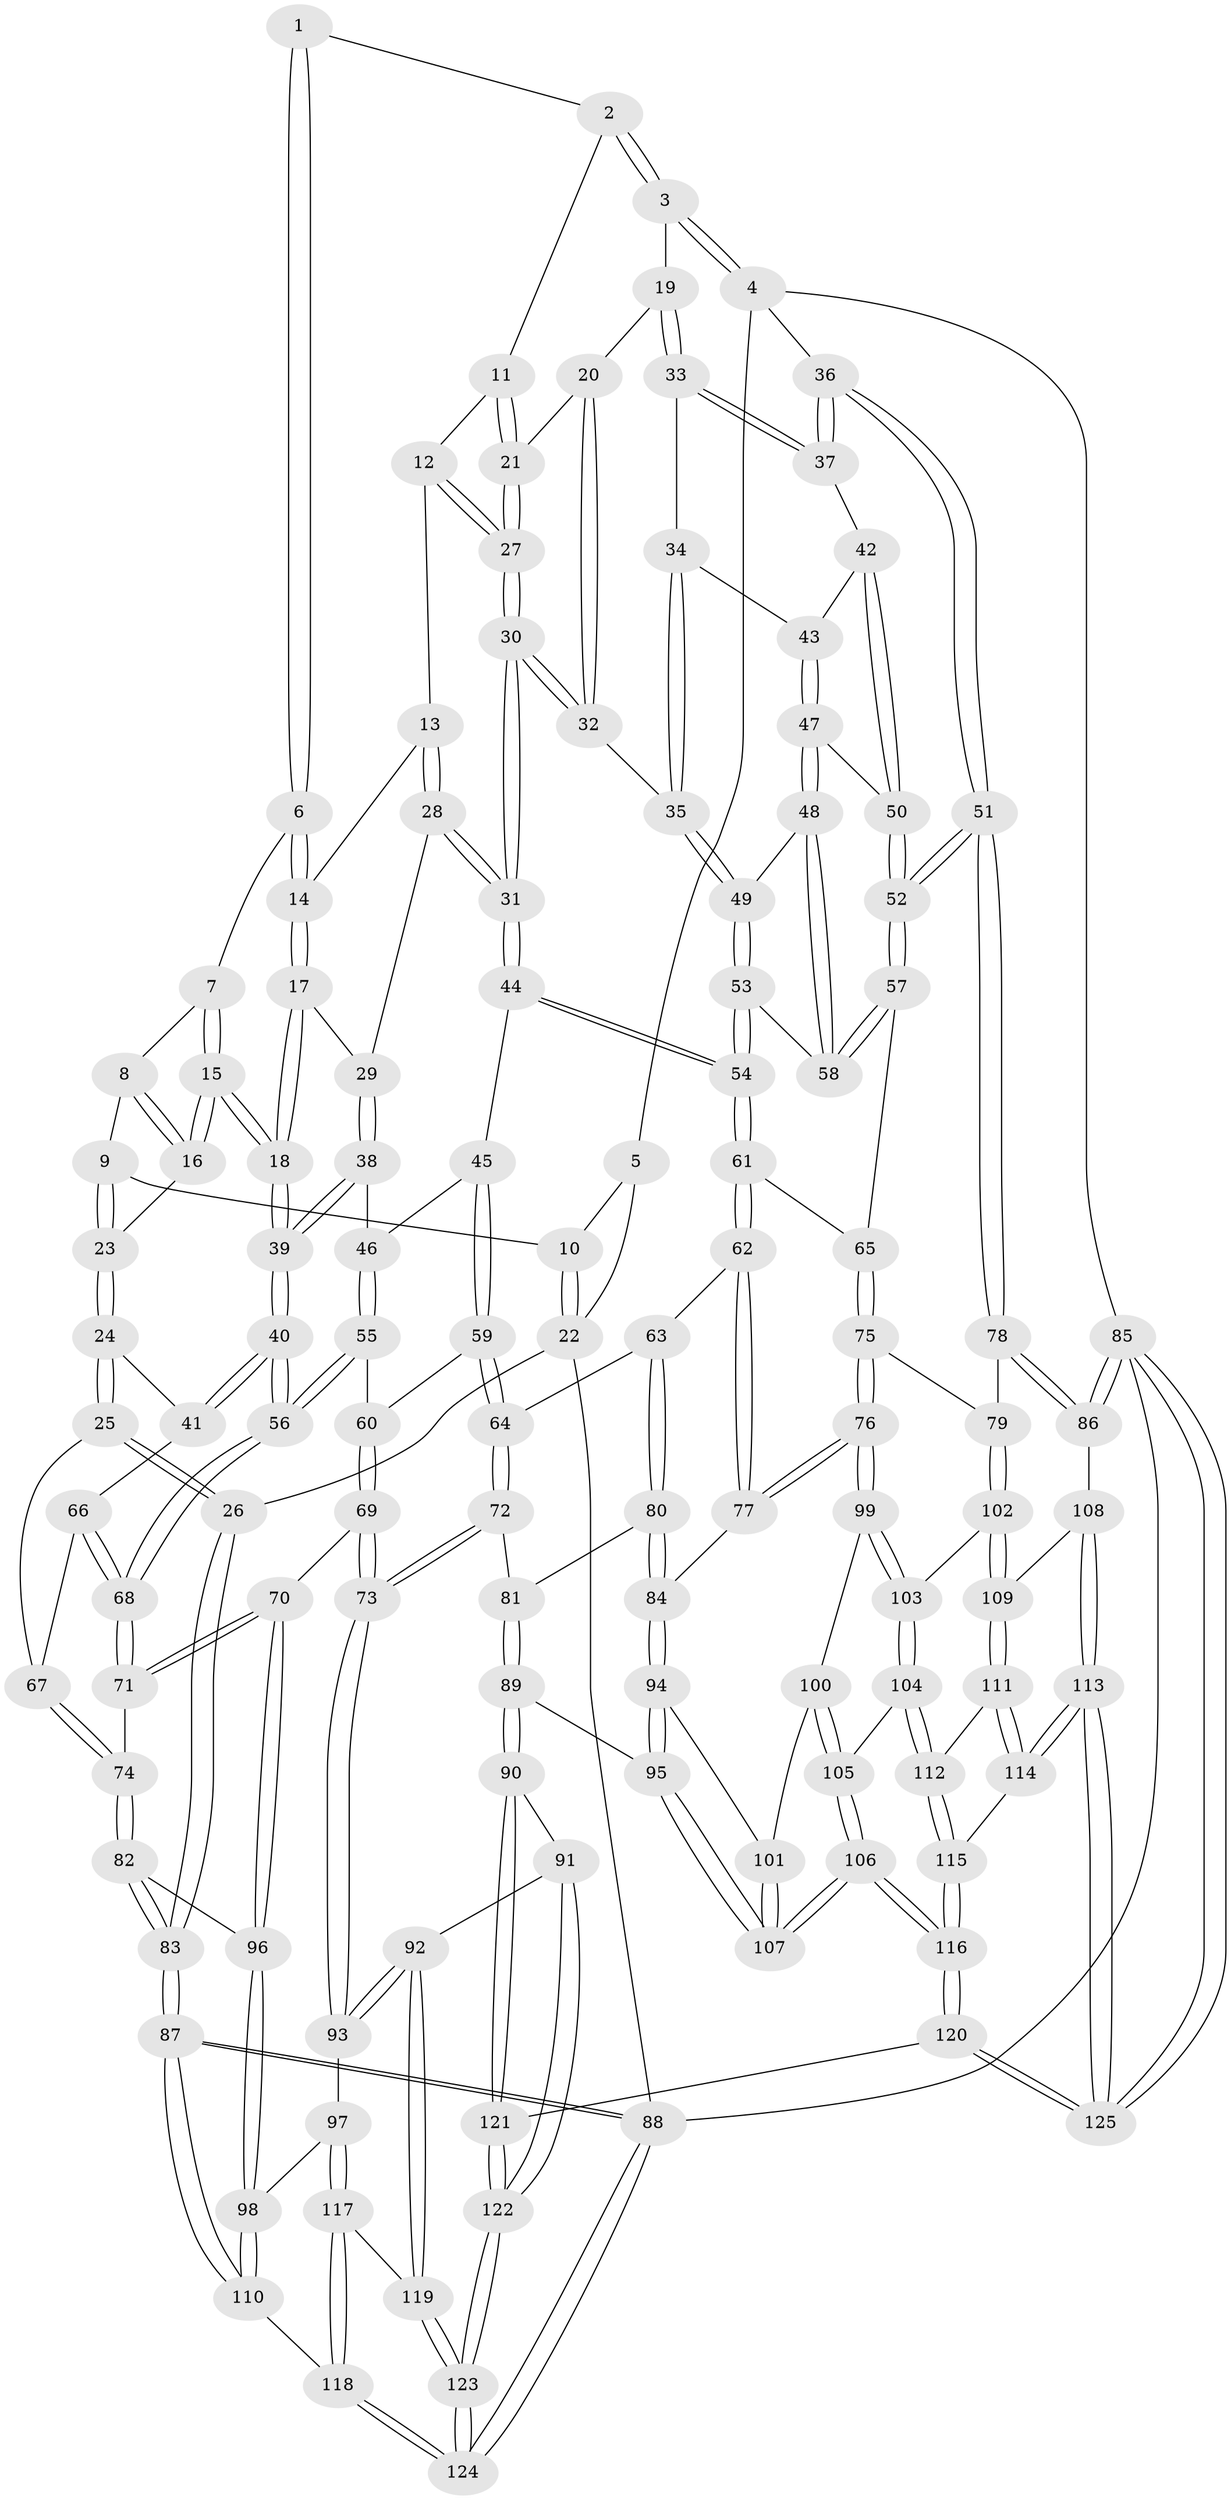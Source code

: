 // coarse degree distribution, {7: 0.04, 4: 0.38, 5: 0.28, 2: 0.04, 3: 0.12, 6: 0.12, 8: 0.02}
// Generated by graph-tools (version 1.1) at 2025/21/03/04/25 18:21:43]
// undirected, 125 vertices, 309 edges
graph export_dot {
graph [start="1"]
  node [color=gray90,style=filled];
  1 [pos="+0.4670041059764962+0"];
  2 [pos="+0.5957022236255741+0"];
  3 [pos="+1+0"];
  4 [pos="+1+0"];
  5 [pos="+0.06559261129504118+0"];
  6 [pos="+0.4303680670688078+0"];
  7 [pos="+0.3971757456132017+0"];
  8 [pos="+0.2703860022590665+0.06321772680011671"];
  9 [pos="+0.1904344003562847+0.06951411850878224"];
  10 [pos="+0.16125358279011587+0.04766249783051385"];
  11 [pos="+0.5796724671007499+0.10104507622765203"];
  12 [pos="+0.5175848802563451+0.1406418062362154"];
  13 [pos="+0.5058608121075823+0.14254920281259018"];
  14 [pos="+0.4921653011588996+0.13896211097291306"];
  15 [pos="+0.36533491787059635+0.19497296457840366"];
  16 [pos="+0.3361931640244774+0.18879254231657683"];
  17 [pos="+0.40983094386346236+0.19865823740702554"];
  18 [pos="+0.3674324714354219+0.19718050689845343"];
  19 [pos="+0.9745755474820412+0"];
  20 [pos="+0.7064615897139884+0.105410997844146"];
  21 [pos="+0.6207333456200786+0.15073098402049603"];
  22 [pos="+0+0.300598663660419"];
  23 [pos="+0.22566878857021438+0.19800307334686343"];
  24 [pos="+0.15547530829201345+0.28695969436660396"];
  25 [pos="+0+0.33513674794540155"];
  26 [pos="+0+0.31864129075759245"];
  27 [pos="+0.6124111090308699+0.221962955245974"];
  28 [pos="+0.5307475648270455+0.24135470739078835"];
  29 [pos="+0.4529937536626116+0.23070361613658652"];
  30 [pos="+0.6207473228362838+0.28542315627220294"];
  31 [pos="+0.6148652172250454+0.29202632508497134"];
  32 [pos="+0.6726139323654006+0.26989567493821753"];
  33 [pos="+0.8193957165631753+0.17429471956726508"];
  34 [pos="+0.8014365854995639+0.20085396178349188"];
  35 [pos="+0.7290837417294953+0.26452078806185203"];
  36 [pos="+1+0.311309279664062"];
  37 [pos="+0.8878507385551612+0.2946407012532726"];
  38 [pos="+0.46569673246800014+0.326464431215305"];
  39 [pos="+0.35223333992818057+0.3235303936445637"];
  40 [pos="+0.3198001404897628+0.36913011621270253"];
  41 [pos="+0.3028651555476039+0.36427336571581853"];
  42 [pos="+0.8876990987362292+0.29470716954467646"];
  43 [pos="+0.8410803380400717+0.2955183241199655"];
  44 [pos="+0.6113592494495391+0.3027932036662089"];
  45 [pos="+0.5970628087206259+0.31342613408623937"];
  46 [pos="+0.4775768422856286+0.3334451538769675"];
  47 [pos="+0.8148439454513938+0.3447876349205453"];
  48 [pos="+0.8071501349590874+0.35068069588599954"];
  49 [pos="+0.7731692422660683+0.32539435064119715"];
  50 [pos="+0.8615632651803922+0.33731147677430806"];
  51 [pos="+1+0.45366688521760734"];
  52 [pos="+1+0.4386209391950892"];
  53 [pos="+0.7230506304956863+0.3869519459519404"];
  54 [pos="+0.6755339225906122+0.40970301489282884"];
  55 [pos="+0.45820205504094447+0.41794516599218884"];
  56 [pos="+0.33398385235451533+0.4091282034013787"];
  57 [pos="+0.8286990370399894+0.43221041611084254"];
  58 [pos="+0.8129570672117544+0.39171525933913626"];
  59 [pos="+0.5269112270452226+0.4644604869798595"];
  60 [pos="+0.4729995570543331+0.4334023998873587"];
  61 [pos="+0.6868752250197319+0.4698393594362806"];
  62 [pos="+0.6276254799484743+0.5193928234385868"];
  63 [pos="+0.6056179409380337+0.5106632237393919"];
  64 [pos="+0.5309632066360019+0.4761630343608354"];
  65 [pos="+0.7704410812433361+0.49210800462082605"];
  66 [pos="+0.1974829764835647+0.43919362900440573"];
  67 [pos="+0.10046414295824906+0.4583200053745032"];
  68 [pos="+0.3233500002863895+0.49449287602571695"];
  69 [pos="+0.3392450297085243+0.5774529065326758"];
  70 [pos="+0.33035827578854937+0.5714415910696155"];
  71 [pos="+0.3244799008838985+0.562101360034054"];
  72 [pos="+0.442442002380765+0.5882678701505043"];
  73 [pos="+0.3394522691441778+0.5776299459319177"];
  74 [pos="+0.1441527078823558+0.5243175950883343"];
  75 [pos="+0.8070142440029209+0.5964619236275989"];
  76 [pos="+0.7257936505476013+0.6511291941364976"];
  77 [pos="+0.6306086379057153+0.6106884733682872"];
  78 [pos="+1+0.49328181955370565"];
  79 [pos="+0.8892436177215386+0.6207649097652727"];
  80 [pos="+0.4850067379773501+0.6143345590442674"];
  81 [pos="+0.46897062500245745+0.6116548984706688"];
  82 [pos="+0.1076157086974659+0.6577180462148919"];
  83 [pos="+0+0.6670946517269825"];
  84 [pos="+0.5930509552057244+0.6386099355357201"];
  85 [pos="+1+1"];
  86 [pos="+1+0.7723281255839922"];
  87 [pos="+0+1"];
  88 [pos="+0+1"];
  89 [pos="+0.48065090747607814+0.7986570374283591"];
  90 [pos="+0.45813875505627016+0.8111589342948552"];
  91 [pos="+0.4572152250960887+0.8112645799533652"];
  92 [pos="+0.41025858704770884+0.8072825701569957"];
  93 [pos="+0.34513096605266014+0.6938921825579474"];
  94 [pos="+0.5792285745491155+0.7398854943659697"];
  95 [pos="+0.5499359634395671+0.791655604179733"];
  96 [pos="+0.1615285735137938+0.7073578746648235"];
  97 [pos="+0.1938158330948813+0.7835271980949464"];
  98 [pos="+0.1775161026245875+0.7754325892260924"];
  99 [pos="+0.7264370063405281+0.6865092570666146"];
  100 [pos="+0.7174528313079406+0.7076702191554916"];
  101 [pos="+0.6937830276033555+0.7275469169661478"];
  102 [pos="+0.8791131744799947+0.7351472161619885"];
  103 [pos="+0.8155877316289307+0.7462111337348367"];
  104 [pos="+0.7683253826256549+0.8060657889830171"];
  105 [pos="+0.7561778847194645+0.8070252028316044"];
  106 [pos="+0.6603177672214564+0.8826800357188028"];
  107 [pos="+0.6557213505268763+0.8765948446641298"];
  108 [pos="+0.9172475435649662+0.7706764974384247"];
  109 [pos="+0.8887154821422294+0.7518260958763866"];
  110 [pos="+0.11476806418239849+0.819992172060661"];
  111 [pos="+0.8410045251890723+0.8285771495866304"];
  112 [pos="+0.7977251692808878+0.8258720771565646"];
  113 [pos="+0.927518553996771+0.9775474503985275"];
  114 [pos="+0.8776461353433327+0.9130085280753549"];
  115 [pos="+0.7956303542913942+0.8726060723532056"];
  116 [pos="+0.6717715383128312+0.9445423692802816"];
  117 [pos="+0.22023398282897283+0.8108890610477574"];
  118 [pos="+0.22185210254314983+0.9852205545320043"];
  119 [pos="+0.35672468526523515+0.8418039191450526"];
  120 [pos="+0.6766587746349826+1"];
  121 [pos="+0.5915412777676641+1"];
  122 [pos="+0.368149528223784+1"];
  123 [pos="+0.25460805585645324+1"];
  124 [pos="+0.2407438690703454+1"];
  125 [pos="+1+1"];
  1 -- 2;
  1 -- 6;
  1 -- 6;
  2 -- 3;
  2 -- 3;
  2 -- 11;
  3 -- 4;
  3 -- 4;
  3 -- 19;
  4 -- 5;
  4 -- 36;
  4 -- 85;
  5 -- 10;
  5 -- 22;
  6 -- 7;
  6 -- 14;
  6 -- 14;
  7 -- 8;
  7 -- 15;
  7 -- 15;
  8 -- 9;
  8 -- 16;
  8 -- 16;
  9 -- 10;
  9 -- 23;
  9 -- 23;
  10 -- 22;
  10 -- 22;
  11 -- 12;
  11 -- 21;
  11 -- 21;
  12 -- 13;
  12 -- 27;
  12 -- 27;
  13 -- 14;
  13 -- 28;
  13 -- 28;
  14 -- 17;
  14 -- 17;
  15 -- 16;
  15 -- 16;
  15 -- 18;
  15 -- 18;
  16 -- 23;
  17 -- 18;
  17 -- 18;
  17 -- 29;
  18 -- 39;
  18 -- 39;
  19 -- 20;
  19 -- 33;
  19 -- 33;
  20 -- 21;
  20 -- 32;
  20 -- 32;
  21 -- 27;
  21 -- 27;
  22 -- 26;
  22 -- 88;
  23 -- 24;
  23 -- 24;
  24 -- 25;
  24 -- 25;
  24 -- 41;
  25 -- 26;
  25 -- 26;
  25 -- 67;
  26 -- 83;
  26 -- 83;
  27 -- 30;
  27 -- 30;
  28 -- 29;
  28 -- 31;
  28 -- 31;
  29 -- 38;
  29 -- 38;
  30 -- 31;
  30 -- 31;
  30 -- 32;
  30 -- 32;
  31 -- 44;
  31 -- 44;
  32 -- 35;
  33 -- 34;
  33 -- 37;
  33 -- 37;
  34 -- 35;
  34 -- 35;
  34 -- 43;
  35 -- 49;
  35 -- 49;
  36 -- 37;
  36 -- 37;
  36 -- 51;
  36 -- 51;
  37 -- 42;
  38 -- 39;
  38 -- 39;
  38 -- 46;
  39 -- 40;
  39 -- 40;
  40 -- 41;
  40 -- 41;
  40 -- 56;
  40 -- 56;
  41 -- 66;
  42 -- 43;
  42 -- 50;
  42 -- 50;
  43 -- 47;
  43 -- 47;
  44 -- 45;
  44 -- 54;
  44 -- 54;
  45 -- 46;
  45 -- 59;
  45 -- 59;
  46 -- 55;
  46 -- 55;
  47 -- 48;
  47 -- 48;
  47 -- 50;
  48 -- 49;
  48 -- 58;
  48 -- 58;
  49 -- 53;
  49 -- 53;
  50 -- 52;
  50 -- 52;
  51 -- 52;
  51 -- 52;
  51 -- 78;
  51 -- 78;
  52 -- 57;
  52 -- 57;
  53 -- 54;
  53 -- 54;
  53 -- 58;
  54 -- 61;
  54 -- 61;
  55 -- 56;
  55 -- 56;
  55 -- 60;
  56 -- 68;
  56 -- 68;
  57 -- 58;
  57 -- 58;
  57 -- 65;
  59 -- 60;
  59 -- 64;
  59 -- 64;
  60 -- 69;
  60 -- 69;
  61 -- 62;
  61 -- 62;
  61 -- 65;
  62 -- 63;
  62 -- 77;
  62 -- 77;
  63 -- 64;
  63 -- 80;
  63 -- 80;
  64 -- 72;
  64 -- 72;
  65 -- 75;
  65 -- 75;
  66 -- 67;
  66 -- 68;
  66 -- 68;
  67 -- 74;
  67 -- 74;
  68 -- 71;
  68 -- 71;
  69 -- 70;
  69 -- 73;
  69 -- 73;
  70 -- 71;
  70 -- 71;
  70 -- 96;
  70 -- 96;
  71 -- 74;
  72 -- 73;
  72 -- 73;
  72 -- 81;
  73 -- 93;
  73 -- 93;
  74 -- 82;
  74 -- 82;
  75 -- 76;
  75 -- 76;
  75 -- 79;
  76 -- 77;
  76 -- 77;
  76 -- 99;
  76 -- 99;
  77 -- 84;
  78 -- 79;
  78 -- 86;
  78 -- 86;
  79 -- 102;
  79 -- 102;
  80 -- 81;
  80 -- 84;
  80 -- 84;
  81 -- 89;
  81 -- 89;
  82 -- 83;
  82 -- 83;
  82 -- 96;
  83 -- 87;
  83 -- 87;
  84 -- 94;
  84 -- 94;
  85 -- 86;
  85 -- 86;
  85 -- 125;
  85 -- 125;
  85 -- 88;
  86 -- 108;
  87 -- 88;
  87 -- 88;
  87 -- 110;
  87 -- 110;
  88 -- 124;
  88 -- 124;
  89 -- 90;
  89 -- 90;
  89 -- 95;
  90 -- 91;
  90 -- 121;
  90 -- 121;
  91 -- 92;
  91 -- 122;
  91 -- 122;
  92 -- 93;
  92 -- 93;
  92 -- 119;
  92 -- 119;
  93 -- 97;
  94 -- 95;
  94 -- 95;
  94 -- 101;
  95 -- 107;
  95 -- 107;
  96 -- 98;
  96 -- 98;
  97 -- 98;
  97 -- 117;
  97 -- 117;
  98 -- 110;
  98 -- 110;
  99 -- 100;
  99 -- 103;
  99 -- 103;
  100 -- 101;
  100 -- 105;
  100 -- 105;
  101 -- 107;
  101 -- 107;
  102 -- 103;
  102 -- 109;
  102 -- 109;
  103 -- 104;
  103 -- 104;
  104 -- 105;
  104 -- 112;
  104 -- 112;
  105 -- 106;
  105 -- 106;
  106 -- 107;
  106 -- 107;
  106 -- 116;
  106 -- 116;
  108 -- 109;
  108 -- 113;
  108 -- 113;
  109 -- 111;
  109 -- 111;
  110 -- 118;
  111 -- 112;
  111 -- 114;
  111 -- 114;
  112 -- 115;
  112 -- 115;
  113 -- 114;
  113 -- 114;
  113 -- 125;
  113 -- 125;
  114 -- 115;
  115 -- 116;
  115 -- 116;
  116 -- 120;
  116 -- 120;
  117 -- 118;
  117 -- 118;
  117 -- 119;
  118 -- 124;
  118 -- 124;
  119 -- 123;
  119 -- 123;
  120 -- 121;
  120 -- 125;
  120 -- 125;
  121 -- 122;
  121 -- 122;
  122 -- 123;
  122 -- 123;
  123 -- 124;
  123 -- 124;
}
